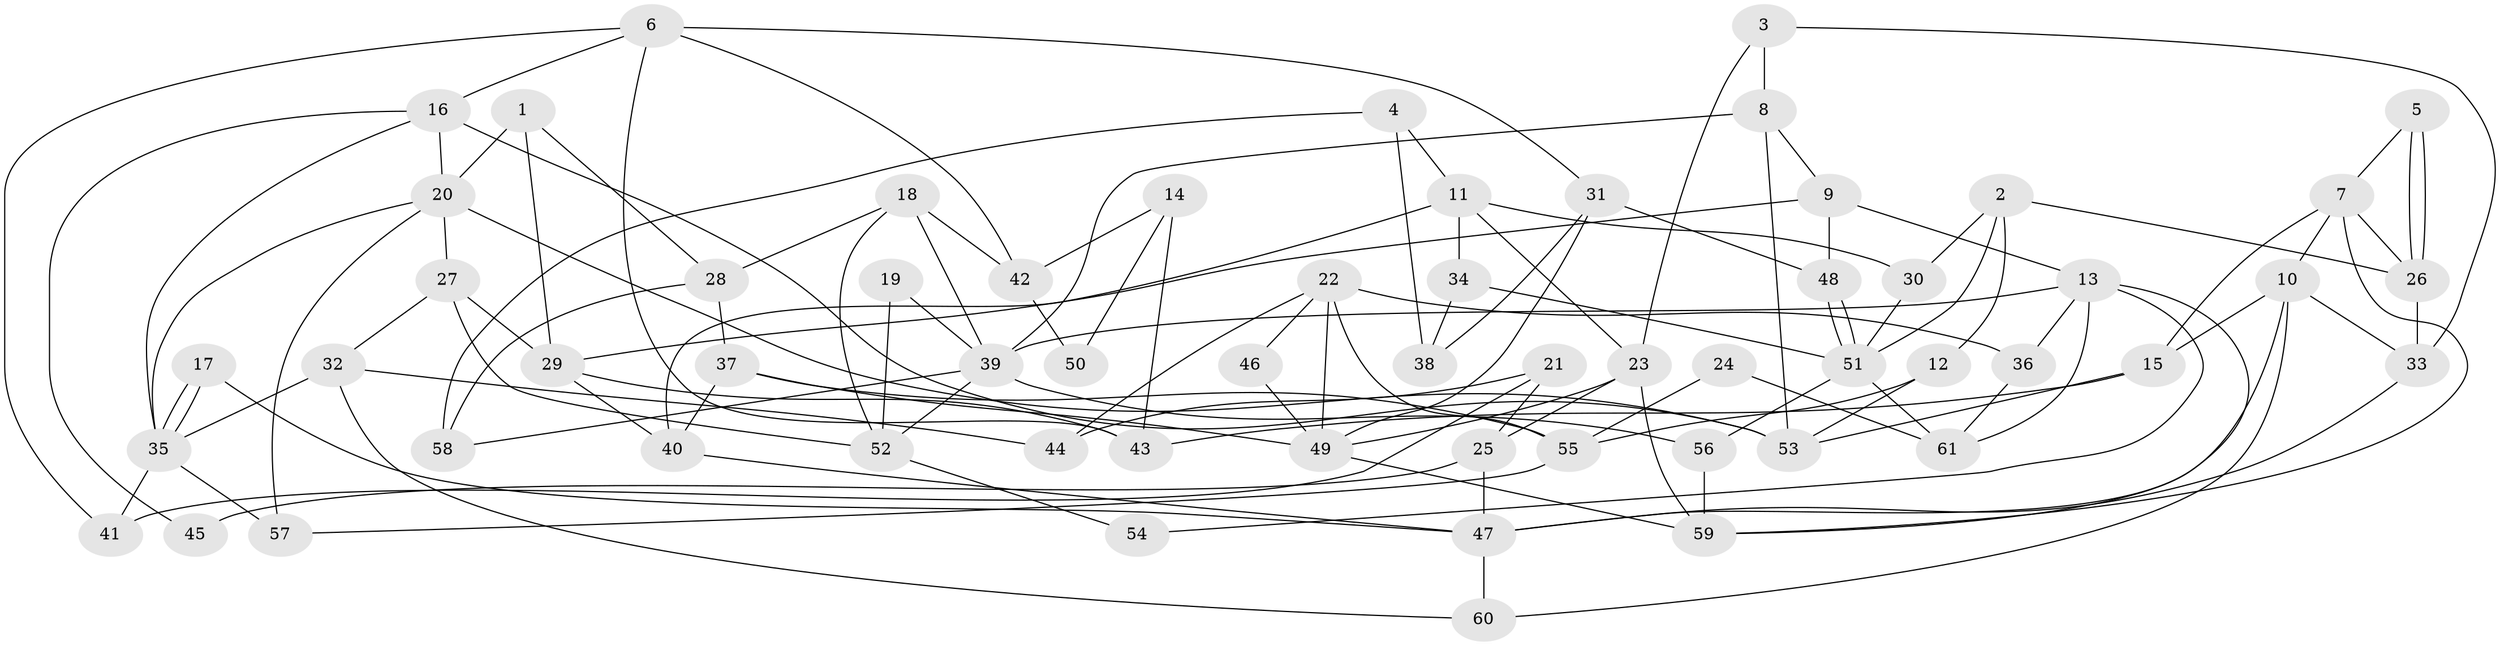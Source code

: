 // Generated by graph-tools (version 1.1) at 2025/49/03/09/25 04:49:49]
// undirected, 61 vertices, 122 edges
graph export_dot {
graph [start="1"]
  node [color=gray90,style=filled];
  1;
  2;
  3;
  4;
  5;
  6;
  7;
  8;
  9;
  10;
  11;
  12;
  13;
  14;
  15;
  16;
  17;
  18;
  19;
  20;
  21;
  22;
  23;
  24;
  25;
  26;
  27;
  28;
  29;
  30;
  31;
  32;
  33;
  34;
  35;
  36;
  37;
  38;
  39;
  40;
  41;
  42;
  43;
  44;
  45;
  46;
  47;
  48;
  49;
  50;
  51;
  52;
  53;
  54;
  55;
  56;
  57;
  58;
  59;
  60;
  61;
  1 -- 28;
  1 -- 29;
  1 -- 20;
  2 -- 51;
  2 -- 12;
  2 -- 26;
  2 -- 30;
  3 -- 33;
  3 -- 23;
  3 -- 8;
  4 -- 11;
  4 -- 38;
  4 -- 58;
  5 -- 7;
  5 -- 26;
  5 -- 26;
  6 -- 16;
  6 -- 43;
  6 -- 31;
  6 -- 41;
  6 -- 42;
  7 -- 10;
  7 -- 26;
  7 -- 15;
  7 -- 59;
  8 -- 53;
  8 -- 9;
  8 -- 39;
  9 -- 13;
  9 -- 29;
  9 -- 48;
  10 -- 33;
  10 -- 15;
  10 -- 47;
  10 -- 60;
  11 -- 30;
  11 -- 40;
  11 -- 23;
  11 -- 34;
  12 -- 55;
  12 -- 53;
  13 -- 59;
  13 -- 39;
  13 -- 36;
  13 -- 54;
  13 -- 61;
  14 -- 42;
  14 -- 43;
  14 -- 50;
  15 -- 53;
  15 -- 43;
  16 -- 20;
  16 -- 35;
  16 -- 45;
  16 -- 53;
  17 -- 35;
  17 -- 35;
  17 -- 47;
  18 -- 39;
  18 -- 28;
  18 -- 42;
  18 -- 52;
  19 -- 52;
  19 -- 39;
  20 -- 35;
  20 -- 27;
  20 -- 53;
  20 -- 57;
  21 -- 25;
  21 -- 41;
  21 -- 44;
  22 -- 49;
  22 -- 55;
  22 -- 36;
  22 -- 44;
  22 -- 46;
  23 -- 59;
  23 -- 25;
  23 -- 49;
  24 -- 61;
  24 -- 55;
  25 -- 47;
  25 -- 45;
  26 -- 33;
  27 -- 52;
  27 -- 29;
  27 -- 32;
  28 -- 37;
  28 -- 58;
  29 -- 40;
  29 -- 43;
  30 -- 51;
  31 -- 48;
  31 -- 38;
  31 -- 49;
  32 -- 44;
  32 -- 35;
  32 -- 60;
  33 -- 47;
  34 -- 51;
  34 -- 38;
  35 -- 41;
  35 -- 57;
  36 -- 61;
  37 -- 40;
  37 -- 49;
  37 -- 55;
  39 -- 56;
  39 -- 52;
  39 -- 58;
  40 -- 47;
  42 -- 50;
  46 -- 49;
  47 -- 60;
  48 -- 51;
  48 -- 51;
  49 -- 59;
  51 -- 61;
  51 -- 56;
  52 -- 54;
  55 -- 57;
  56 -- 59;
}
